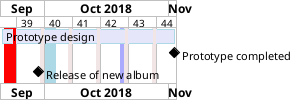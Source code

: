 {
  "sha1": "bkjxduz0tpwa65yq3c65j562f4zq5g",
  "insertion": {
    "when": "2024-05-30T20:48:22.106Z",
    "user": "plantuml@gmail.com"
  }
}
@startgantt

Project starts the 20th of september 2018
printscale weekly
sunday are close
2018/09/21 to 2018/09/23 are colored in red
2018/09/21 to 2018/09/30 are named [Vacation in the Bahamas] 
2018/10/01 and 2 days are colored in lightBlue
[Prototype design] as [TASK1] lasts 38 days
[TASK1] is colored in Lavender/LightBlue
[Prototype completed] happens at [TASK1]'s end
[Release of new album] happens at the 29th of September 2018

today is 30 days after start and is colored in #AAF

@endgantt
